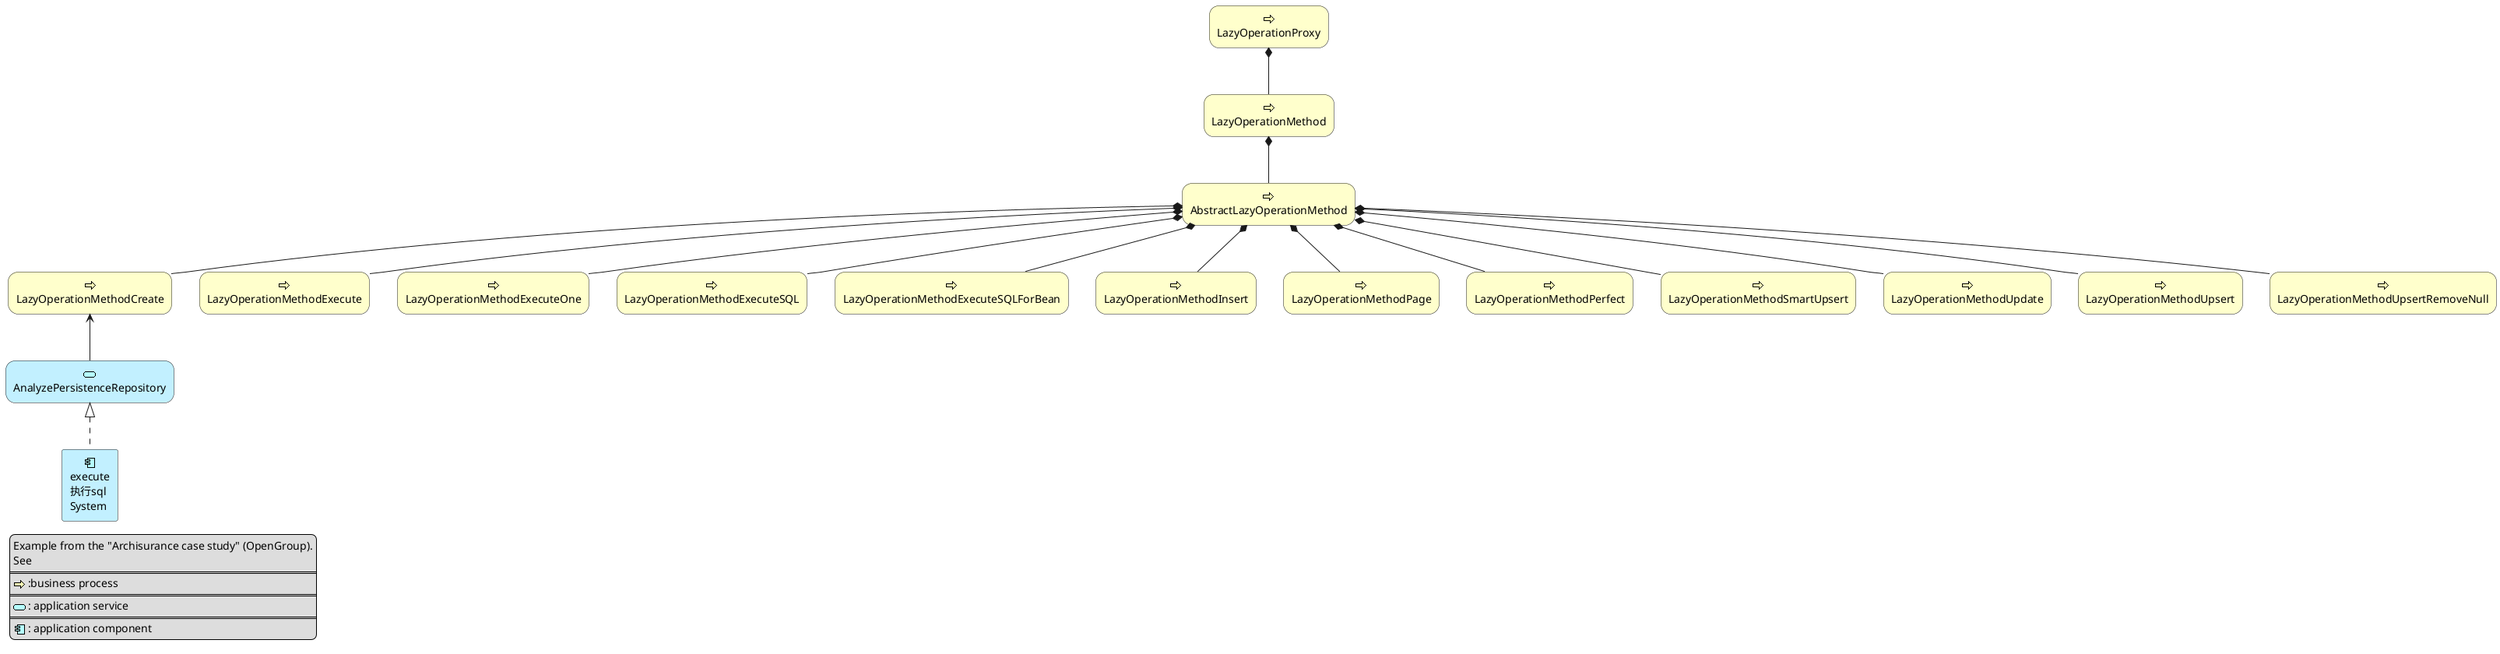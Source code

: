 @startuml
skinparam rectangle<<behavior>> {
	roundCorner 25
}
sprite $bProcess jar:archimate/business-process
sprite $aService jar:archimate/application-service
sprite $aComponent jar:archimate/application-component

rectangle "LazyOperationProxy"  as Proxy <<$bProcess>><<behavior>> #Business
rectangle "LazyOperationMethod"  as LazyOperationMethod <<$bProcess>><<behavior>> #Business
rectangle "AbstractLazyOperationMethod"  as AbstractLazyOperationMethod <<$bProcess>><<behavior>> #Business


rectangle "LazyOperationMethodCreate"  as Create <<$bProcess>><<behavior>> #Business
rectangle "LazyOperationMethodExecute" as Execute <<$bProcess>><<behavior>> #Business
rectangle "LazyOperationMethodExecuteOne" as ExecuteOne <<$bProcess>><<behavior>> #Business
rectangle "LazyOperationMethodExecuteSQL" as ExecuteSQL <<$bProcess>><<behavior>> #Business
rectangle "LazyOperationMethodExecuteSQLForBean" as ExecuteSQLForBean <<$bProcess>><<behavior>> #Business
rectangle "LazyOperationMethodInsert"  as Insert <<$bProcess>><<behavior>> #Business
rectangle "LazyOperationMethodPage" as Page <<$bProcess>><<behavior>> #Business
rectangle "LazyOperationMethodPerfect" as Perfect <<$bProcess>><<behavior>> #Business
rectangle "LazyOperationMethodSmartUpsert" as SmartUpsert <<$bProcess>><<behavior>> #Business
rectangle "LazyOperationMethodUpdate" as Update <<$bProcess>><<behavior>> #Business
rectangle "LazyOperationMethodUpsert"  as Upsert <<$bProcess>><<behavior>> #Business
rectangle "LazyOperationMethodUpsertRemoveNull" as UpsertRemoveNull <<$bProcess>><<behavior>> #Business


Proxy *-down- LazyOperationMethod
LazyOperationMethod *-down- AbstractLazyOperationMethod

AbstractLazyOperationMethod *-down- Create
AbstractLazyOperationMethod *-down- Execute
AbstractLazyOperationMethod *-down- ExecuteOne
AbstractLazyOperationMethod *-down- ExecuteSQL
AbstractLazyOperationMethod *-down- ExecuteSQLForBean
AbstractLazyOperationMethod *-down- Insert
AbstractLazyOperationMethod *-down- Page
AbstractLazyOperationMethod *-down- Perfect
AbstractLazyOperationMethod *-down- SmartUpsert
AbstractLazyOperationMethod *-down- Update
AbstractLazyOperationMethod *-down- Upsert
AbstractLazyOperationMethod *-down- UpsertRemoveNull


rectangle "AnalyzePersistenceRepository" as AnalyzePersistenceRepository <<$aService>><<behavior>> #Application


AnalyzePersistenceRepository -up-> Create


rectangle "execute\n执行sql\nSystem" as 执行语句 <<$aComponent>> #Application

执行语句 .up.|> AnalyzePersistenceRepository

legend left
Example from the "Archisurance case study" (OpenGroup).
See
====
<$bProcess> :business process
====
<$aService> : application service
====
<$aComponent> : application component
endlegend
@enduml
